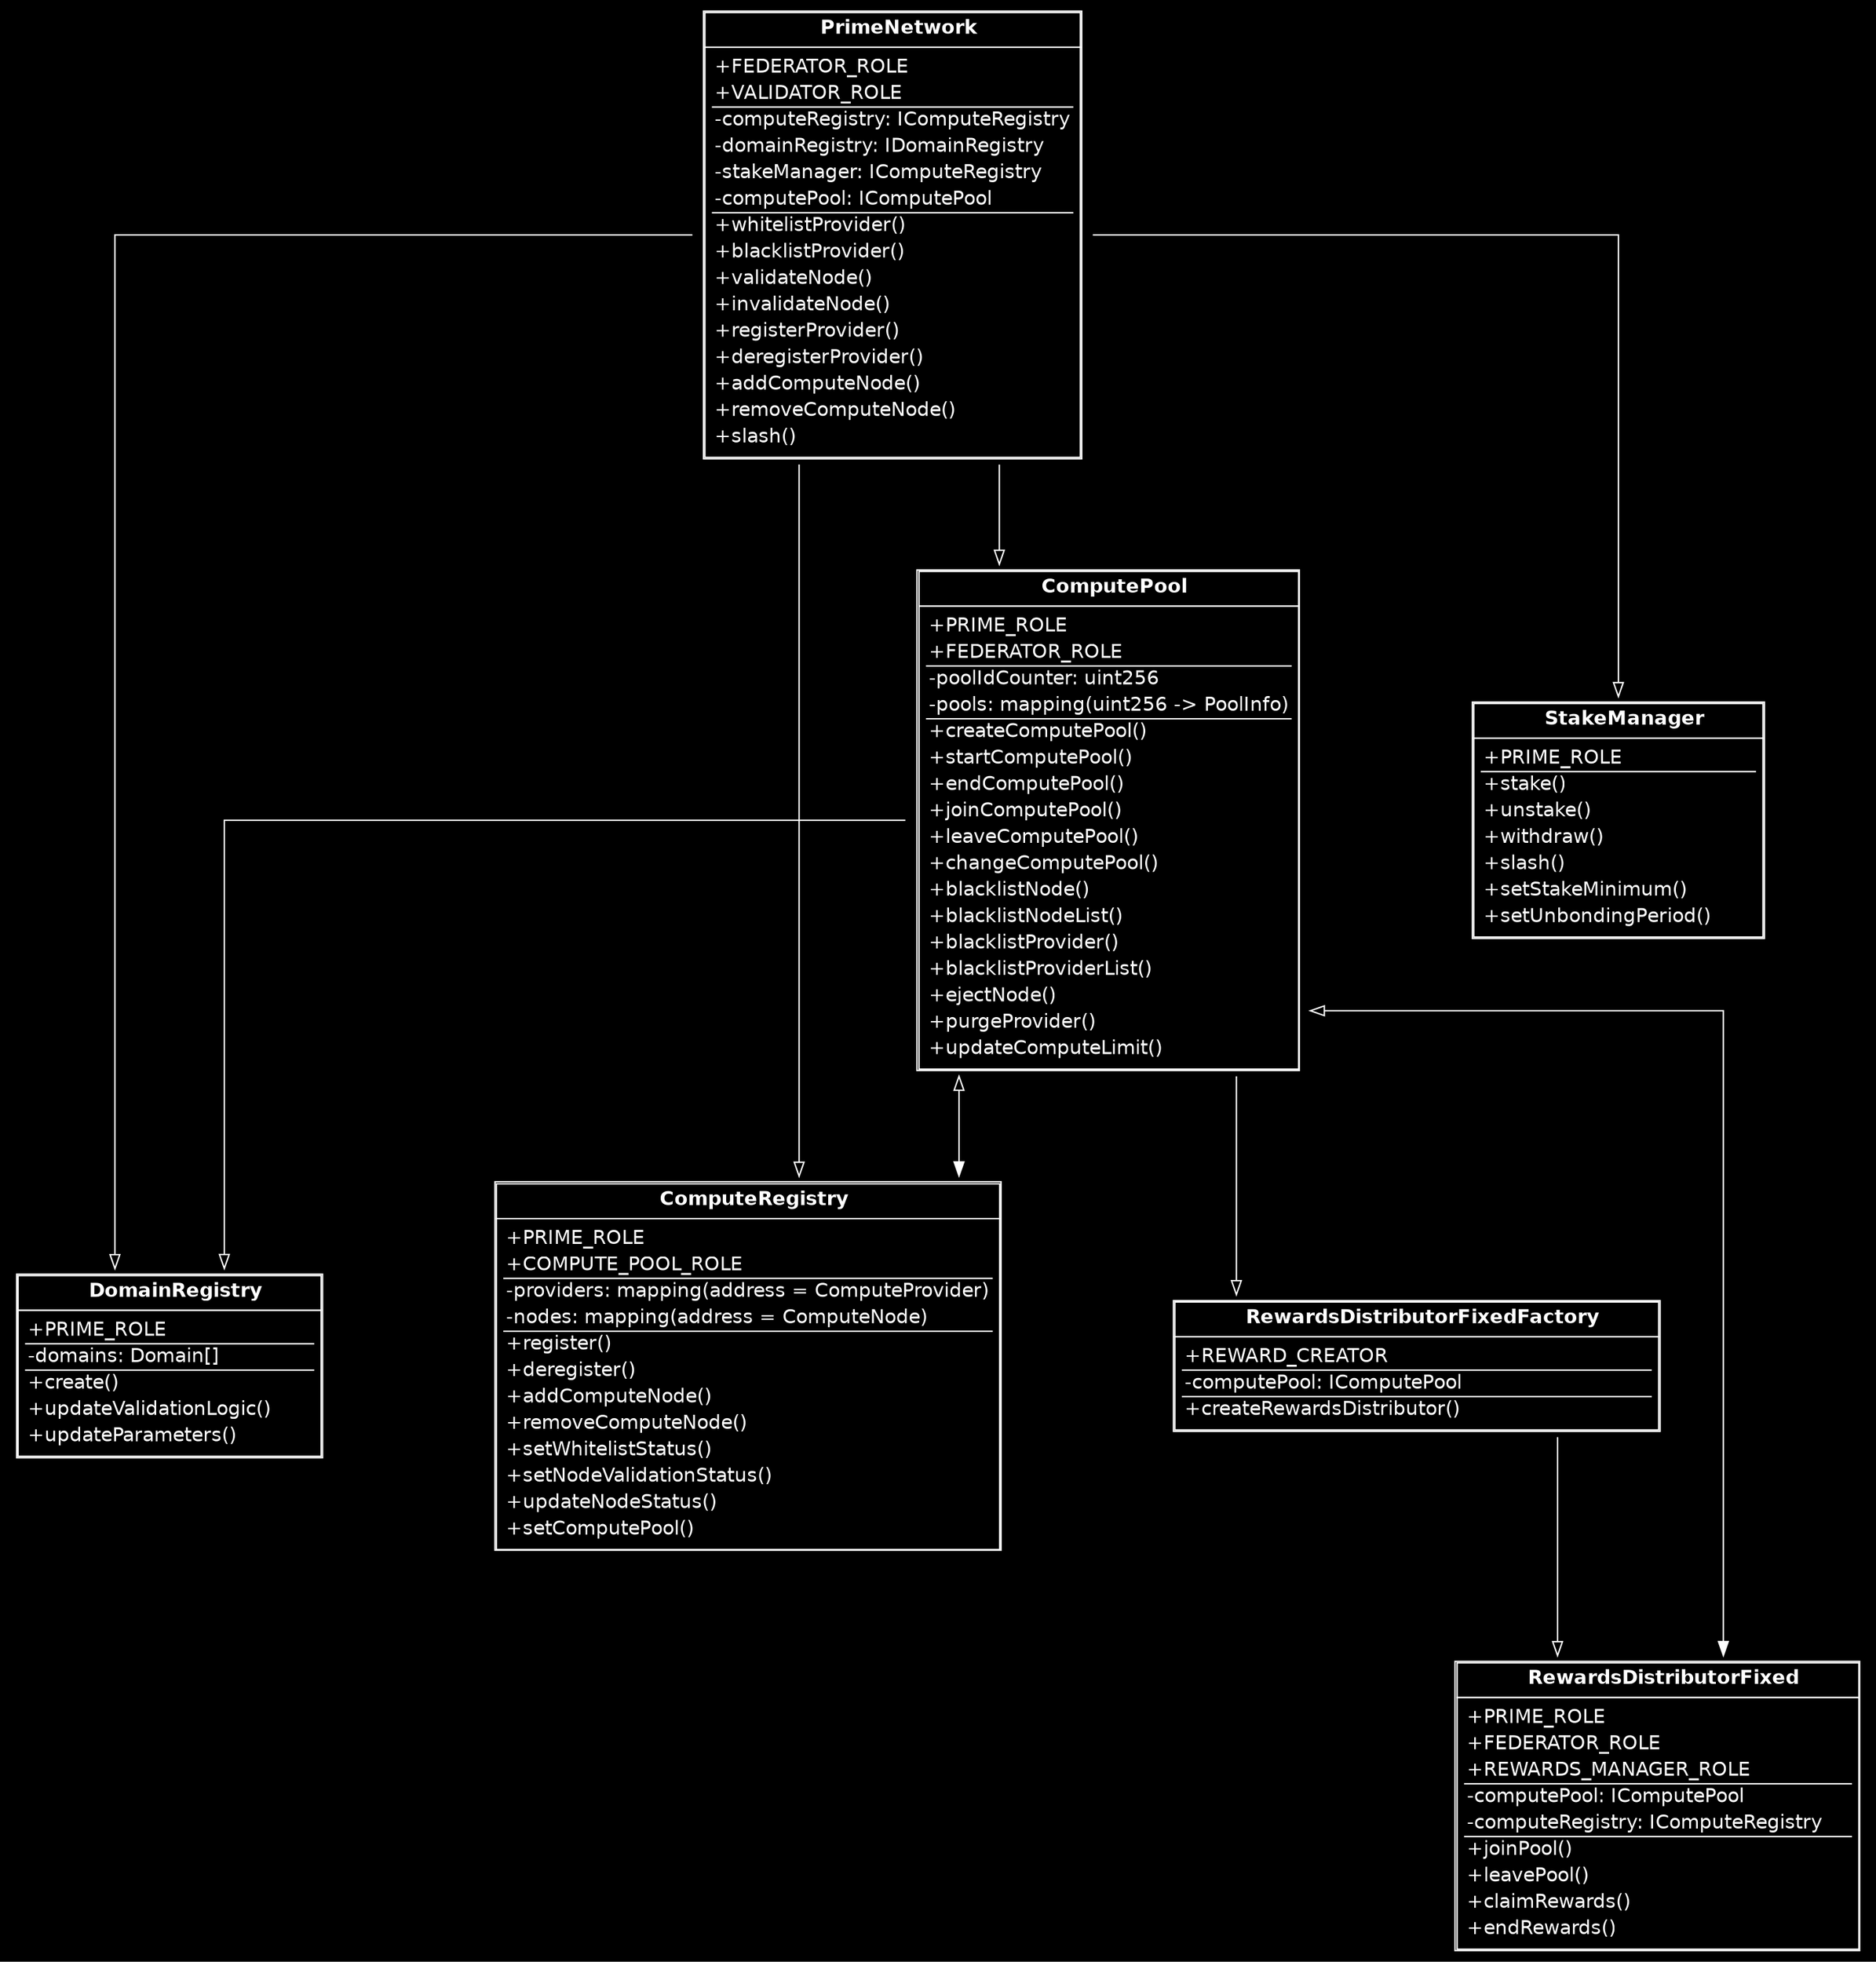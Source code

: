 digraph G {
  graph [rankdir=TB, splines=ortho, dpi=75, bgcolor=black, ranksep=1.0, nodesep=1.5];
  node [shape=plaintext];
  edge [color=white, fontcolor=white];

  PrimeNetwork [label=<
    <TABLE BORDER="1" CELLBORDER="1" CELLSPACING="0" CELLPADDING="4" BGCOLOR="black" COLOR="white">
      <TR>
        <TD ALIGN="CENTER" BGCOLOR="black">
          <FONT FACE="Helvetica" POINT-SIZE="14" COLOR="white"><B>PrimeNetwork</B></FONT>
        </TD>
      </TR>
      <TR>
        <TD BGCOLOR="black">
          <TABLE BORDER="0" CELLBORDER="0" CELLSPACING="0">
            <TR><TD ALIGN="LEFT"><FONT FACE="Helvetica" POINT-SIZE="14" COLOR="white">+FEDERATOR_ROLE</FONT></TD></TR>
            <TR><TD ALIGN="LEFT"><FONT FACE="Helvetica" POINT-SIZE="14" COLOR="white">+VALIDATOR_ROLE</FONT></TD></TR>
            <HR/>
            <TR><TD ALIGN="LEFT"><FONT FACE="Helvetica" POINT-SIZE="14" COLOR="white">-computeRegistry: IComputeRegistry</FONT></TD></TR>
            <TR><TD ALIGN="LEFT"><FONT FACE="Helvetica" POINT-SIZE="14" COLOR="white">-domainRegistry: IDomainRegistry</FONT></TD></TR>
            <TR><TD ALIGN="LEFT"><FONT FACE="Helvetica" POINT-SIZE="14" COLOR="white">-stakeManager: IComputeRegistry</FONT></TD></TR>
            <TR><TD ALIGN="LEFT"><FONT FACE="Helvetica" POINT-SIZE="14" COLOR="white">-computePool: IComputePool</FONT></TD></TR>
            <HR/>
            <TR><TD ALIGN="LEFT"><FONT FACE="Helvetica" POINT-SIZE="14" COLOR="white">+whitelistProvider()</FONT></TD></TR>
            <TR><TD ALIGN="LEFT"><FONT FACE="Helvetica" POINT-SIZE="14" COLOR="white">+blacklistProvider()</FONT></TD></TR>
            <TR><TD ALIGN="LEFT"><FONT FACE="Helvetica" POINT-SIZE="14" COLOR="white">+validateNode()</FONT></TD></TR>
            <TR><TD ALIGN="LEFT"><FONT FACE="Helvetica" POINT-SIZE="14" COLOR="white">+invalidateNode()</FONT></TD></TR>
            <TR><TD ALIGN="LEFT"><FONT FACE="Helvetica" POINT-SIZE="14" COLOR="white">+registerProvider()</FONT></TD></TR>
            <TR><TD ALIGN="LEFT"><FONT FACE="Helvetica" POINT-SIZE="14" COLOR="white">+deregisterProvider()</FONT></TD></TR>
            <TR><TD ALIGN="LEFT"><FONT FACE="Helvetica" POINT-SIZE="14" COLOR="white">+addComputeNode()</FONT></TD></TR>
            <TR><TD ALIGN="LEFT"><FONT FACE="Helvetica" POINT-SIZE="14" COLOR="white">+removeComputeNode()</FONT></TD></TR>
            <TR><TD ALIGN="LEFT"><FONT FACE="Helvetica" POINT-SIZE="14" COLOR="white">+slash()</FONT></TD></TR>
          </TABLE>
        </TD>
      </TR>
    </TABLE>
  >];
           

  DomainRegistry [label=<
    <TABLE BORDER="1" CELLBORDER="1" CELLSPACING="0" CELLPADDING="4" BGCOLOR="black" COLOR="white">
      <TR>
        <TD ALIGN="CENTER" BGCOLOR="black">
          <FONT FACE="Helvetica" POINT-SIZE="14" COLOR="white"><B>DomainRegistry</B></FONT>
        </TD>
      </TR>
      <TR>
        <TD BGCOLOR="black">
          <TABLE BORDER="0" CELLBORDER="0" CELLSPACING="0">
            <TR><TD ALIGN="LEFT"><FONT FACE="Helvetica" POINT-SIZE="14" COLOR="white">+PRIME_ROLE</FONT></TD></TR>
            <HR/>
            <TR><TD ALIGN="LEFT"><FONT FACE="Helvetica" POINT-SIZE="14" COLOR="white">-domains: Domain[]</FONT></TD></TR>
            <HR/>
            <TR><TD ALIGN="LEFT"><FONT FACE="Helvetica" POINT-SIZE="14" COLOR="white">+create()</FONT></TD></TR>
            <TR><TD ALIGN="LEFT"><FONT FACE="Helvetica" POINT-SIZE="14" COLOR="white">+updateValidationLogic()</FONT></TD></TR>
            <TR><TD ALIGN="LEFT"><FONT FACE="Helvetica" POINT-SIZE="14" COLOR="white">+updateParameters()</FONT></TD></TR>
          </TABLE>
        </TD>
      </TR>
    </TABLE>
  >, pos="-4,-4!"];

  StakeManager [label=<
    <TABLE BORDER="1" CELLBORDER="1" CELLSPACING="0" CELLPADDING="4" BGCOLOR="black" COLOR="white">
      <TR>
        <TD ALIGN="CENTER" BGCOLOR="black">
          <FONT FACE="Helvetica" POINT-SIZE="14" COLOR="white"><B>StakeManager</B></FONT>
        </TD>
      </TR>
      <TR>
        <TD BGCOLOR="black">
          <TABLE BORDER="0" CELLBORDER="0" CELLSPACING="0">
            <TR><TD ALIGN="LEFT"><FONT FACE="Helvetica" POINT-SIZE="14" COLOR="white">+PRIME_ROLE</FONT></TD></TR>
            <HR/>
            <TR><TD ALIGN="LEFT"><FONT FACE="Helvetica" POINT-SIZE="14" COLOR="white">+stake()</FONT></TD></TR>
            <TR><TD ALIGN="LEFT"><FONT FACE="Helvetica" POINT-SIZE="14" COLOR="white">+unstake()</FONT></TD></TR>
            <TR><TD ALIGN="LEFT"><FONT FACE="Helvetica" POINT-SIZE="14" COLOR="white">+withdraw()</FONT></TD></TR>
            <TR><TD ALIGN="LEFT"><FONT FACE="Helvetica" POINT-SIZE="14" COLOR="white">+slash()</FONT></TD></TR>
            <TR><TD ALIGN="LEFT"><FONT FACE="Helvetica" POINT-SIZE="14" COLOR="white">+setStakeMinimum()</FONT></TD></TR>
            <TR><TD ALIGN="LEFT"><FONT FACE="Helvetica" POINT-SIZE="14" COLOR="white">+setUnbondingPeriod()</FONT></TD></TR>
          </TABLE>
        </TD>
      </TR>
    </TABLE>
  >, pos="-2,-!"];

  ComputeRegistry [label=<
    <TABLE BORDER="1" CELLBORDER="1" CELLSPACING="0" CELLPADDING="4" BGCOLOR="black" COLOR="white">
      <TR>
        <TD ALIGN="CENTER" BGCOLOR="black">
          <FONT FACE="Helvetica" POINT-SIZE="14" COLOR="white"><B>ComputeRegistry</B></FONT>
        </TD>
      </TR>
      <TR>
        <TD BGCOLOR="black">
          <TABLE BORDER="0" CELLBORDER="0" CELLSPACING="0">
            <TR><TD ALIGN="LEFT"><FONT FACE="Helvetica" POINT-SIZE="14" COLOR="white">+PRIME_ROLE</FONT></TD></TR>
            <TR><TD ALIGN="LEFT"><FONT FACE="Helvetica" POINT-SIZE="14" COLOR="white">+COMPUTE_POOL_ROLE</FONT></TD></TR>
            <HR/>
            <TR><TD ALIGN="LEFT"><FONT FACE="Helvetica" POINT-SIZE="14" COLOR="white">-providers: mapping(address = ComputeProvider)</FONT></TD></TR>
            <TR><TD ALIGN="LEFT"><FONT FACE="Helvetica" POINT-SIZE="14" COLOR="white">-nodes: mapping(address = ComputeNode)</FONT></TD></TR>
            <HR/>
            <TR><TD ALIGN="LEFT"><FONT FACE="Helvetica" POINT-SIZE="14" COLOR="white">+register()</FONT></TD></TR>
            <TR><TD ALIGN="LEFT"><FONT FACE="Helvetica" POINT-SIZE="14" COLOR="white">+deregister()</FONT></TD></TR>
            <TR><TD ALIGN="LEFT"><FONT FACE="Helvetica" POINT-SIZE="14" COLOR="white">+addComputeNode()</FONT></TD></TR>
            <TR><TD ALIGN="LEFT"><FONT FACE="Helvetica" POINT-SIZE="14" COLOR="white">+removeComputeNode()</FONT></TD></TR>
            <TR><TD ALIGN="LEFT"><FONT FACE="Helvetica" POINT-SIZE="14" COLOR="white">+setWhitelistStatus()</FONT></TD></TR>
            <TR><TD ALIGN="LEFT"><FONT FACE="Helvetica" POINT-SIZE="14" COLOR="white">+setNodeValidationStatus()</FONT></TD></TR>
            <TR><TD ALIGN="LEFT"><FONT FACE="Helvetica" POINT-SIZE="14" COLOR="white">+updateNodeStatus()</FONT></TD></TR>
            <TR><TD ALIGN="LEFT"><FONT FACE="Helvetica" POINT-SIZE="14" COLOR="white">+setComputePool()</FONT></TD></TR>
          </TABLE>
        </TD>
      </TR>
    </TABLE>
  >];

  ComputePool [label=<
    <TABLE BORDER="1" CELLBORDER="1" CELLSPACING="0" CELLPADDING="4" BGCOLOR="black" COLOR="white">
      <TR>
        <TD ALIGN="CENTER" BGCOLOR="black">
          <FONT FACE="Helvetica" POINT-SIZE="14" COLOR="white"><B>ComputePool</B></FONT>
        </TD>
      </TR>
      <TR>
        <TD BGCOLOR="black">
          <TABLE BORDER="0" CELLBORDER="0" CELLSPACING="0">
            <TR><TD ALIGN="LEFT"><FONT FACE="Helvetica" POINT-SIZE="14" COLOR="white">+PRIME_ROLE</FONT></TD></TR>
            <TR><TD ALIGN="LEFT"><FONT FACE="Helvetica" POINT-SIZE="14" COLOR="white">+FEDERATOR_ROLE</FONT></TD></TR>
            <HR/>
            <TR><TD ALIGN="LEFT"><FONT FACE="Helvetica" POINT-SIZE="14" COLOR="white">-poolIdCounter: uint256</FONT></TD></TR>
            <TR><TD ALIGN="LEFT"><FONT FACE="Helvetica" POINT-SIZE="14" COLOR="white">-pools: mapping(uint256 -&gt; PoolInfo)</FONT></TD></TR>
            <HR/>
            <TR><TD ALIGN="LEFT"><FONT FACE="Helvetica" POINT-SIZE="14" COLOR="white">+createComputePool()</FONT></TD></TR>
            <TR><TD ALIGN="LEFT"><FONT FACE="Helvetica" POINT-SIZE="14" COLOR="white">+startComputePool()</FONT></TD></TR>
            <TR><TD ALIGN="LEFT"><FONT FACE="Helvetica" POINT-SIZE="14" COLOR="white">+endComputePool()</FONT></TD></TR>
            <TR><TD ALIGN="LEFT"><FONT FACE="Helvetica" POINT-SIZE="14" COLOR="white">+joinComputePool()</FONT></TD></TR>
            <TR><TD ALIGN="LEFT"><FONT FACE="Helvetica" POINT-SIZE="14" COLOR="white">+leaveComputePool()</FONT></TD></TR>
            <TR><TD ALIGN="LEFT"><FONT FACE="Helvetica" POINT-SIZE="14" COLOR="white">+changeComputePool()</FONT></TD></TR>
            <TR><TD ALIGN="LEFT"><FONT FACE="Helvetica" POINT-SIZE="14" COLOR="white">+blacklistNode()</FONT></TD></TR>
            <TR><TD ALIGN="LEFT"><FONT FACE="Helvetica" POINT-SIZE="14" COLOR="white">+blacklistNodeList()</FONT></TD></TR>
            <TR><TD ALIGN="LEFT"><FONT FACE="Helvetica" POINT-SIZE="14" COLOR="white">+blacklistProvider()</FONT></TD></TR>
            <TR><TD ALIGN="LEFT"><FONT FACE="Helvetica" POINT-SIZE="14" COLOR="white">+blacklistProviderList()</FONT></TD></TR>
            <TR><TD ALIGN="LEFT"><FONT FACE="Helvetica" POINT-SIZE="14" COLOR="white">+ejectNode()</FONT></TD></TR>
            <TR><TD ALIGN="LEFT"><FONT FACE="Helvetica" POINT-SIZE="14" COLOR="white">+purgeProvider()</FONT></TD></TR>
            <TR><TD ALIGN="LEFT"><FONT FACE="Helvetica" POINT-SIZE="14" COLOR="white">+updateComputeLimit()</FONT></TD></TR>
          </TABLE>
        </TD>
      </TR>
    </TABLE>
  >];

  RewardsDistributorFixedFactory [label=<
    <TABLE BORDER="1" CELLBORDER="1" CELLSPACING="0" CELLPADDING="4" BGCOLOR="black" COLOR="white">
      <TR>
        <TD ALIGN="CENTER" BGCOLOR="black">
          <FONT FACE="Helvetica" POINT-SIZE="14" COLOR="white"><B>RewardsDistributorFixedFactory</B></FONT>
        </TD>
      </TR>
      <TR>
        <TD BGCOLOR="black">
          <TABLE BORDER="0" CELLBORDER="0" CELLSPACING="0">
            <TR><TD ALIGN="LEFT"><FONT FACE="Helvetica" POINT-SIZE="14" COLOR="white">+REWARD_CREATOR</FONT></TD></TR>
            <HR/>
            <TR><TD ALIGN="LEFT"><FONT FACE="Helvetica" POINT-SIZE="14" COLOR="white">-computePool: IComputePool</FONT></TD></TR>
            <HR/>
            <TR><TD ALIGN="LEFT"><FONT FACE="Helvetica" POINT-SIZE="14" COLOR="white">+createRewardsDistributor()</FONT></TD></TR>
          </TABLE>
        </TD>
      </TR>
    </TABLE>
  >];

  RewardsDistributorFixed [label=<
    <TABLE BORDER="1" CELLBORDER="1" CELLSPACING="0" CELLPADDING="4" BGCOLOR="black" COLOR="white">
      <TR>
        <TD ALIGN="CENTER" BGCOLOR="black">
          <FONT FACE="Helvetica" POINT-SIZE="14" COLOR="white"><B>RewardsDistributorFixed</B></FONT>
        </TD>
      </TR>
      <TR>
        <TD BGCOLOR="black">
          <TABLE BORDER="0" CELLBORDER="0" CELLSPACING="0">
            <TR><TD ALIGN="LEFT"><FONT FACE="Helvetica" POINT-SIZE="14" COLOR="white">+PRIME_ROLE</FONT></TD></TR>
            <TR><TD ALIGN="LEFT"><FONT FACE="Helvetica" POINT-SIZE="14" COLOR="white">+FEDERATOR_ROLE</FONT></TD></TR>
            <TR><TD ALIGN="LEFT"><FONT FACE="Helvetica" POINT-SIZE="14" COLOR="white">+REWARDS_MANAGER_ROLE</FONT></TD></TR>
            <HR/>
            <TR><TD ALIGN="LEFT"><FONT FACE="Helvetica" POINT-SIZE="14" COLOR="white">-computePool: IComputePool</FONT></TD></TR>
            <TR><TD ALIGN="LEFT"><FONT FACE="Helvetica" POINT-SIZE="14" COLOR="white">-computeRegistry: IComputeRegistry</FONT></TD></TR>
            <HR/>
            <TR><TD ALIGN="LEFT"><FONT FACE="Helvetica" POINT-SIZE="14" COLOR="white">+joinPool()</FONT></TD></TR>
            <TR><TD ALIGN="LEFT"><FONT FACE="Helvetica" POINT-SIZE="14" COLOR="white">+leavePool()</FONT></TD></TR>
            <TR><TD ALIGN="LEFT"><FONT FACE="Helvetica" POINT-SIZE="14" COLOR="white">+claimRewards()</FONT></TD></TR>
            <TR><TD ALIGN="LEFT"><FONT FACE="Helvetica" POINT-SIZE="14" COLOR="white">+endRewards()</FONT></TD></TR>
          </TABLE>
        </TD>
      </TR>
    </TABLE>
  >];

  PrimeNetwork -> DomainRegistry [arrowhead="empty"];
  PrimeNetwork -> StakeManager [arrowhead="empty"];
  PrimeNetwork -> ComputePool [arrowhead="empty"];
  PrimeNetwork -> ComputeRegistry [arrowhead="empty"];
  ComputePool -> RewardsDistributorFixedFactory [arrowhead="empty"];
  RewardsDistributorFixedFactory -> RewardsDistributorFixed [arrowhead="empty"];
  RewardsDistributorFixed -> ComputePool [arrowhead="empty", dir="both"];
  ComputePool -> ComputeRegistry [arrowhead="empty", dir="both"];
  ComputePool -> DomainRegistry [arrowhead="empty"];
}

